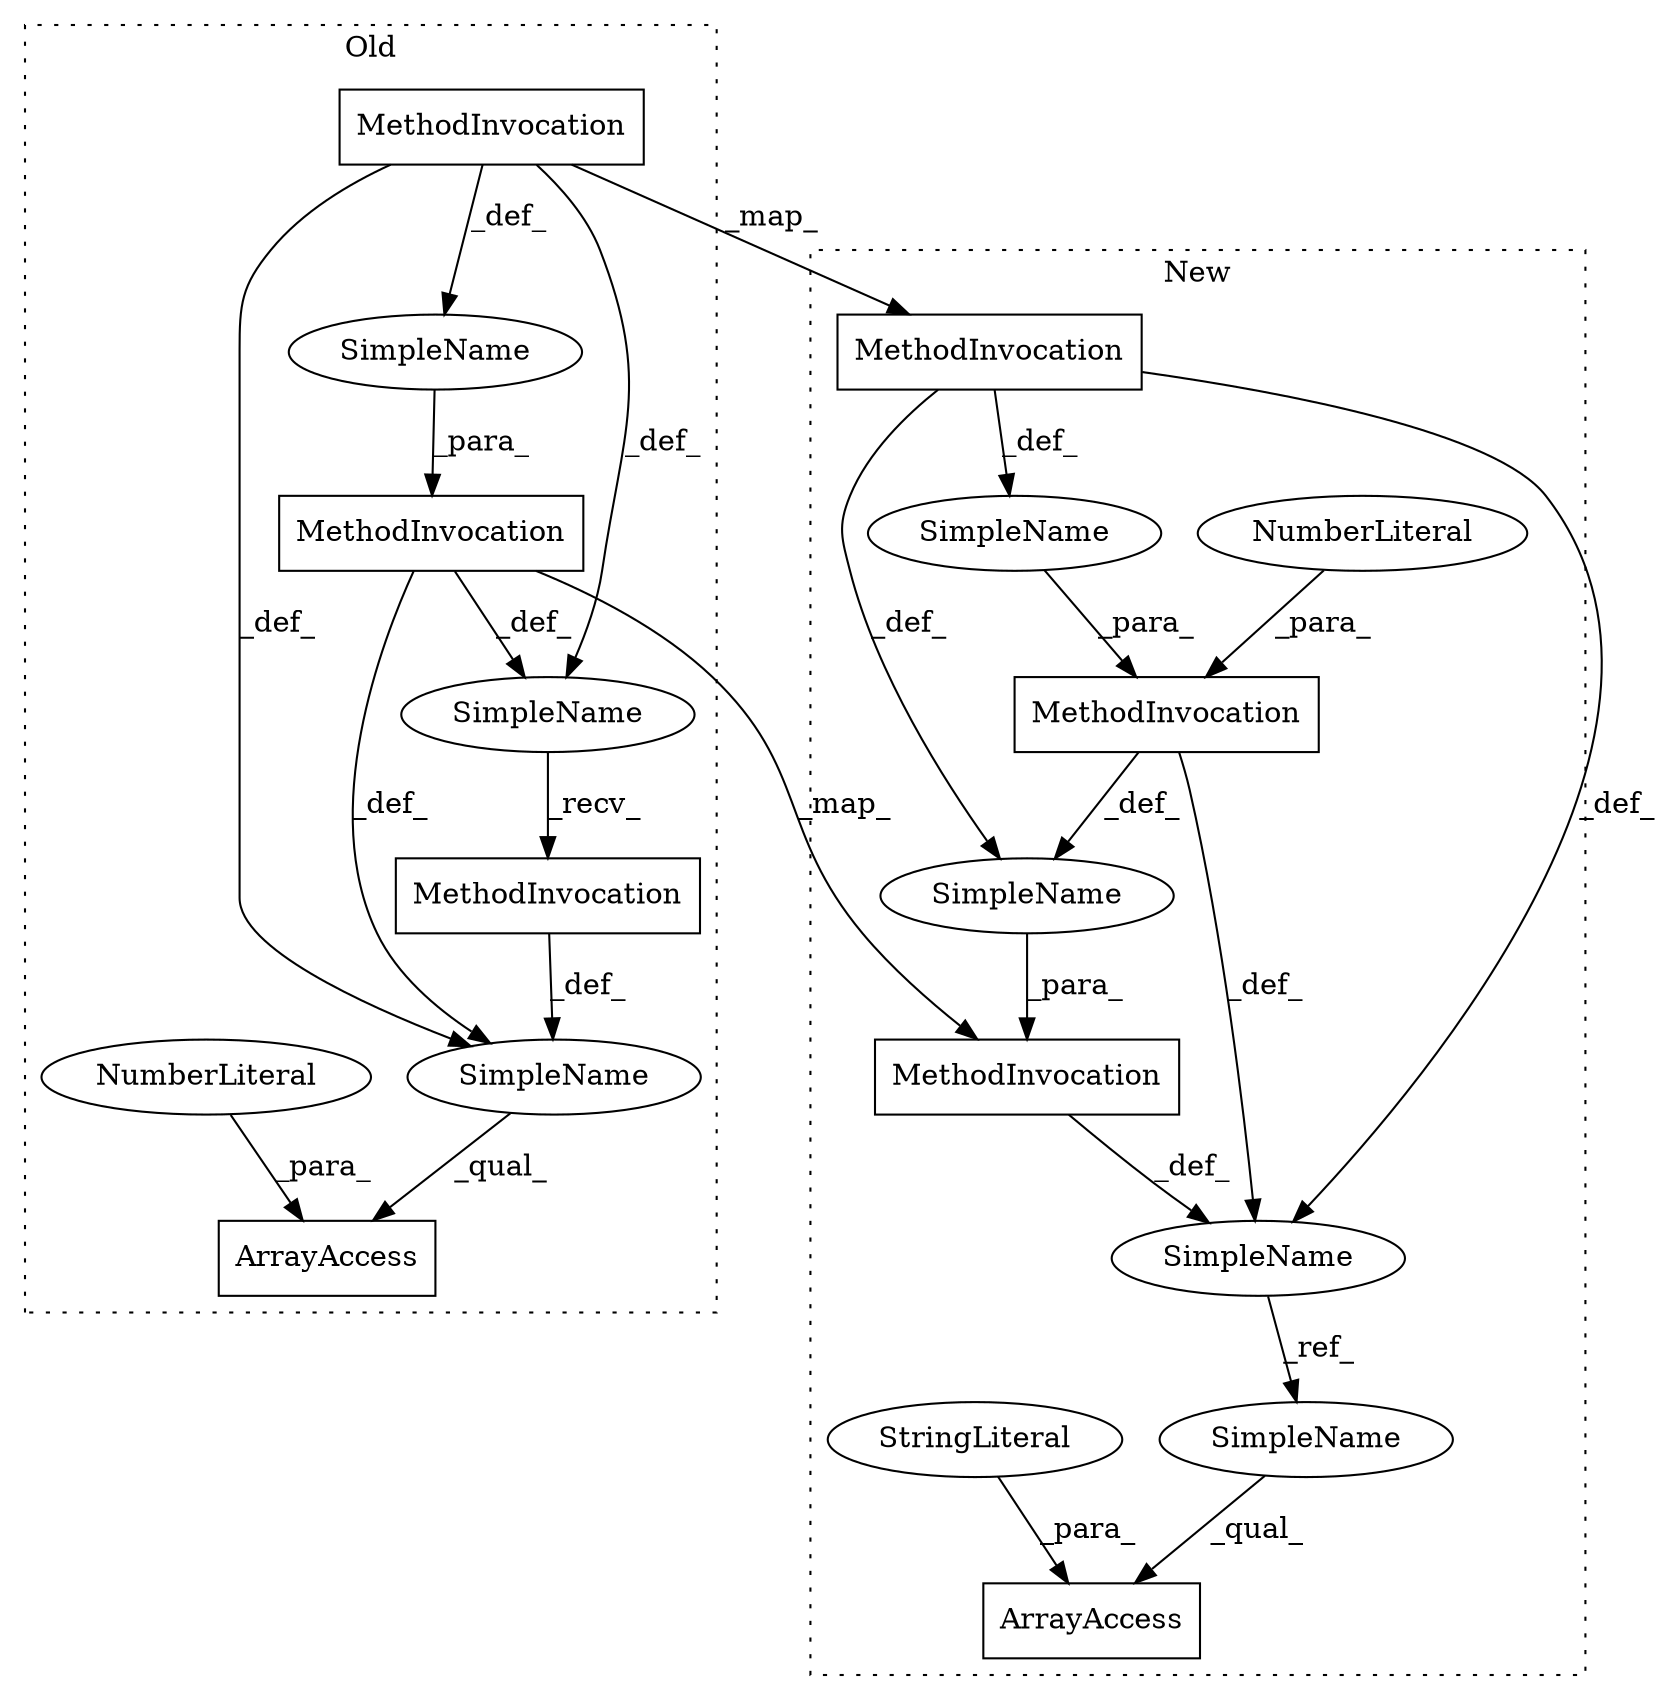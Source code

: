 digraph G {
subgraph cluster0 {
2 [label="ArrayAccess" a="2" s="1233,1314" l="80,1" shape="box"];
3 [label="MethodInvocation" a="32" s="1279,1302" l="10,1" shape="box"];
6 [label="MethodInvocation" a="32" s="1289,1301" l="4,1" shape="box"];
8 [label="MethodInvocation" a="32" s="1304" l="8" shape="box"];
10 [label="NumberLiteral" a="34" s="1313" l="1" shape="ellipse"];
12 [label="SimpleName" a="42" s="" l="" shape="ellipse"];
13 [label="SimpleName" a="42" s="" l="" shape="ellipse"];
15 [label="SimpleName" a="42" s="" l="" shape="ellipse"];
label = "Old";
style="dotted";
}
subgraph cluster1 {
1 [label="ArrayAccess" a="2" s="1400,1427" l="11,1" shape="box"];
4 [label="MethodInvocation" a="32" s="1347,1382" l="10,1" shape="box"];
5 [label="MethodInvocation" a="32" s="1366,1378" l="4,1" shape="box"];
7 [label="MethodInvocation" a="32" s="1357,1381" l="9,1" shape="box"];
9 [label="NumberLiteral" a="34" s="1380" l="1" shape="ellipse"];
11 [label="SimpleName" a="42" s="1290" l="10" shape="ellipse"];
14 [label="SimpleName" a="42" s="1400" l="10" shape="ellipse"];
16 [label="SimpleName" a="42" s="" l="" shape="ellipse"];
17 [label="SimpleName" a="42" s="" l="" shape="ellipse"];
18 [label="StringLiteral" a="45" s="1411" l="16" shape="ellipse"];
label = "New";
style="dotted";
}
3 -> 15 [label="_def_"];
3 -> 12 [label="_def_"];
3 -> 4 [label="_map_"];
4 -> 11 [label="_def_"];
5 -> 11 [label="_def_"];
5 -> 17 [label="_def_"];
5 -> 16 [label="_def_"];
6 -> 15 [label="_def_"];
6 -> 12 [label="_def_"];
6 -> 13 [label="_def_"];
6 -> 5 [label="_map_"];
7 -> 11 [label="_def_"];
7 -> 16 [label="_def_"];
8 -> 12 [label="_def_"];
9 -> 7 [label="_para_"];
10 -> 2 [label="_para_"];
11 -> 14 [label="_ref_"];
12 -> 2 [label="_qual_"];
13 -> 3 [label="_para_"];
14 -> 1 [label="_qual_"];
15 -> 8 [label="_recv_"];
16 -> 4 [label="_para_"];
17 -> 7 [label="_para_"];
18 -> 1 [label="_para_"];
}